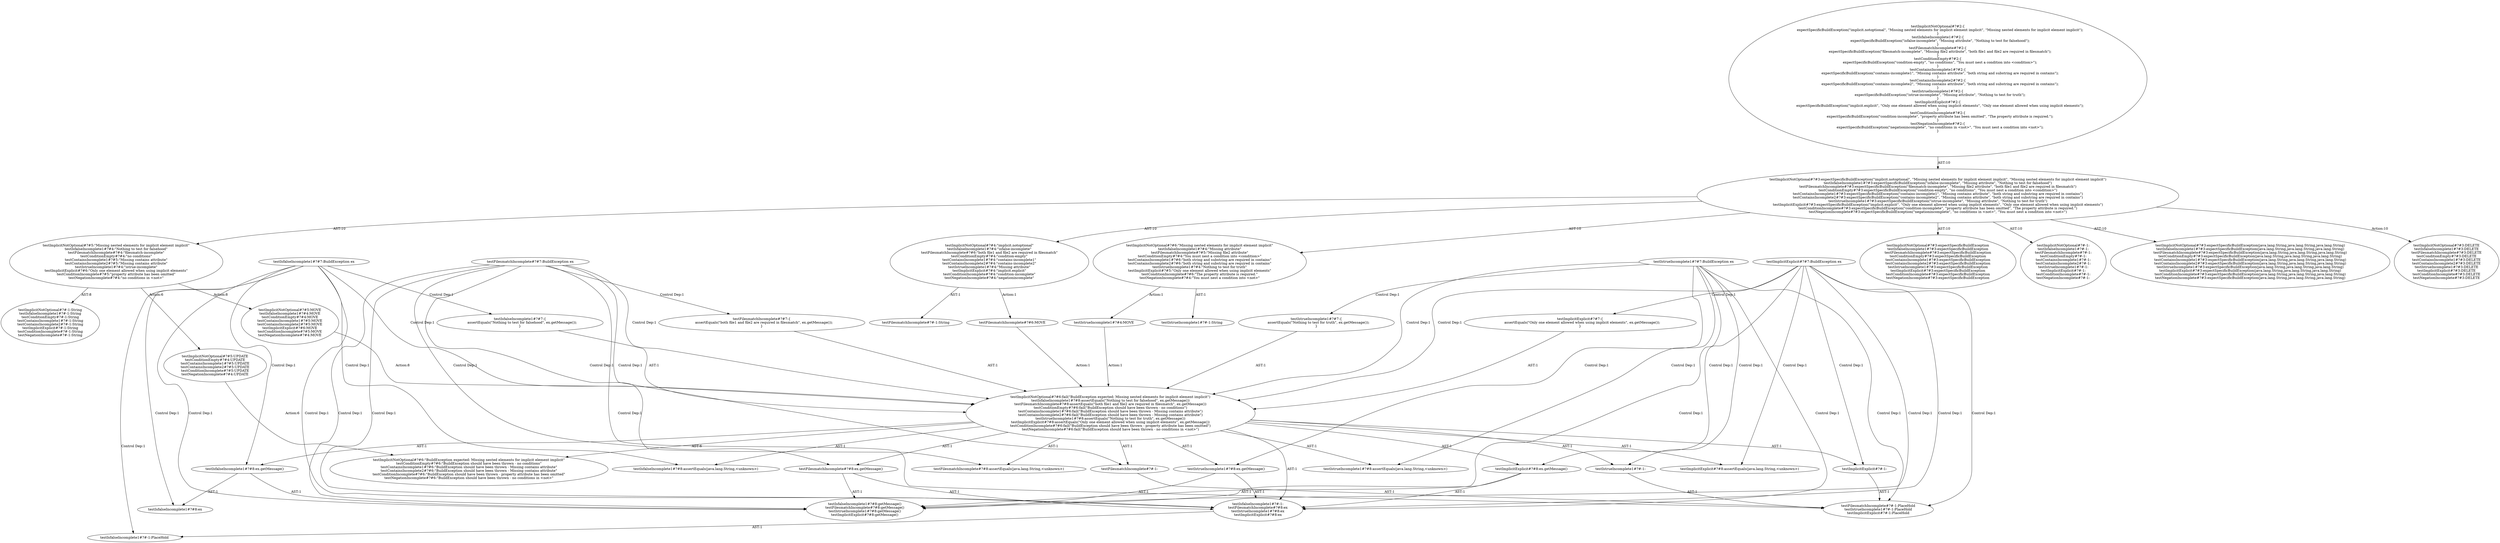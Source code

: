 digraph "Pattern" {
0 [label="testImplicitNotOptional#?#5:UPDATE
testConditionEmpty#?#4:UPDATE
testContainsIncomplete1#?#5:UPDATE
testContainsIncomplete2#?#5:UPDATE
testConditionIncomplete#?#5:UPDATE
testNegationIncomplete#?#4:UPDATE" shape=ellipse]
1 [label="testImplicitNotOptional#?#5:\"Missing nested elements for implicit element implicit\"
testIsfalseIncomplete1#?#4:\"Nothing to test for falsehood\"
testFilesmatchIncomplete#?#4:\"filesmatch-incomplete\"
testConditionEmpty#?#4:\"no conditions\"
testContainsIncomplete1#?#5:\"Missing contains attribute\"
testContainsIncomplete2#?#5:\"Missing contains attribute\"
testIstrueIncomplete1#?#4:\"istrue-incomplete\"
testImplicitExplicit#?#6:\"Only one element allowed when using implicit elements\"
testConditionIncomplete#?#5:\"property attribute has been omitted\"
testNegationIncomplete#?#4:\"no conditions in <not>\"" shape=ellipse]
2 [label="testImplicitNotOptional#?#3:expectSpecificBuildException(\"implicit.notoptional\", \"Missing nested elements for implicit element implicit\", \"Missing nested elements for implicit element implicit\")
testIsfalseIncomplete1#?#3:expectSpecificBuildException(\"isfalse-incomplete\", \"Missing attribute\", \"Nothing to test for falsehood\")
testFilesmatchIncomplete#?#3:expectSpecificBuildException(\"filesmatch-incomplete\", \"Missing file2 attribute\", \"both file1 and file2 are required in filesmatch\")
testConditionEmpty#?#3:expectSpecificBuildException(\"condition-empty\", \"no conditions\", \"You must nest a condition into <condition>\")
testContainsIncomplete1#?#3:expectSpecificBuildException(\"contains-incomplete1\", \"Missing contains attribute\", \"both string and substring are required in contains\")
testContainsIncomplete2#?#3:expectSpecificBuildException(\"contains-incomplete2\", \"Missing contains attribute\", \"both string and substring are required in contains\")
testIstrueIncomplete1#?#3:expectSpecificBuildException(\"istrue-incomplete\", \"Missing attribute\", \"Nothing to test for truth\")
testImplicitExplicit#?#3:expectSpecificBuildException(\"implicit.explicit\", \"Only one element allowed when using implicit elements\", \"Only one element allowed when using implicit elements\")
testConditionIncomplete#?#3:expectSpecificBuildException(\"condition-incomplete\", \"property attribute has been omitted\", \"The property attribute is required.\")
testNegationIncomplete#?#3:expectSpecificBuildException(\"negationincomplete\", \"no conditions in <not>\", \"You must nest a condition into <not>\")" shape=ellipse]
3 [label="testImplicitNotOptional#?#2:\{
    expectSpecificBuildException(\"implicit.notoptional\", \"Missing nested elements for implicit element implicit\", \"Missing nested elements for implicit element implicit\");
\}
testIsfalseIncomplete1#?#2:\{
    expectSpecificBuildException(\"isfalse-incomplete\", \"Missing attribute\", \"Nothing to test for falsehood\");
\}
testFilesmatchIncomplete#?#2:\{
    expectSpecificBuildException(\"filesmatch-incomplete\", \"Missing file2 attribute\", \"both file1 and file2 are required in filesmatch\");
\}
testConditionEmpty#?#2:\{
    expectSpecificBuildException(\"condition-empty\", \"no conditions\", \"You must nest a condition into <condition>\");
\}
testContainsIncomplete1#?#2:\{
    expectSpecificBuildException(\"contains-incomplete1\", \"Missing contains attribute\", \"both string and substring are required in contains\");
\}
testContainsIncomplete2#?#2:\{
    expectSpecificBuildException(\"contains-incomplete2\", \"Missing contains attribute\", \"both string and substring are required in contains\");
\}
testIstrueIncomplete1#?#2:\{
    expectSpecificBuildException(\"istrue-incomplete\", \"Missing attribute\", \"Nothing to test for truth\");
\}
testImplicitExplicit#?#2:\{
    expectSpecificBuildException(\"implicit.explicit\", \"Only one element allowed when using implicit elements\", \"Only one element allowed when using implicit elements\");
\}
testConditionIncomplete#?#2:\{
    expectSpecificBuildException(\"condition-incomplete\", \"property attribute has been omitted\", \"The property attribute is required.\");
\}
testNegationIncomplete#?#2:\{
    expectSpecificBuildException(\"negationincomplete\", \"no conditions in <not>\", \"You must nest a condition into <not>\");
\}" shape=ellipse]
4 [label="testImplicitNotOptional#?#3:expectSpecificBuildException
testIsfalseIncomplete1#?#3:expectSpecificBuildException
testFilesmatchIncomplete#?#3:expectSpecificBuildException
testConditionEmpty#?#3:expectSpecificBuildException
testContainsIncomplete1#?#3:expectSpecificBuildException
testContainsIncomplete2#?#3:expectSpecificBuildException
testIstrueIncomplete1#?#3:expectSpecificBuildException
testImplicitExplicit#?#3:expectSpecificBuildException
testConditionIncomplete#?#3:expectSpecificBuildException
testNegationIncomplete#?#3:expectSpecificBuildException" shape=ellipse]
5 [label="testImplicitNotOptional#?#-1:
testIsfalseIncomplete1#?#-1:
testFilesmatchIncomplete#?#-1:
testConditionEmpty#?#-1:
testContainsIncomplete1#?#-1:
testContainsIncomplete2#?#-1:
testIstrueIncomplete1#?#-1:
testImplicitExplicit#?#-1:
testConditionIncomplete#?#-1:
testNegationIncomplete#?#-1:" shape=ellipse]
6 [label="testImplicitNotOptional#?#3:expectSpecificBuildException(java.lang.String,java.lang.String,java.lang.String)
testIsfalseIncomplete1#?#3:expectSpecificBuildException(java.lang.String,java.lang.String,java.lang.String)
testFilesmatchIncomplete#?#3:expectSpecificBuildException(java.lang.String,java.lang.String,java.lang.String)
testConditionEmpty#?#3:expectSpecificBuildException(java.lang.String,java.lang.String,java.lang.String)
testContainsIncomplete1#?#3:expectSpecificBuildException(java.lang.String,java.lang.String,java.lang.String)
testContainsIncomplete2#?#3:expectSpecificBuildException(java.lang.String,java.lang.String,java.lang.String)
testIstrueIncomplete1#?#3:expectSpecificBuildException(java.lang.String,java.lang.String,java.lang.String)
testImplicitExplicit#?#3:expectSpecificBuildException(java.lang.String,java.lang.String,java.lang.String)
testConditionIncomplete#?#3:expectSpecificBuildException(java.lang.String,java.lang.String,java.lang.String)
testNegationIncomplete#?#3:expectSpecificBuildException(java.lang.String,java.lang.String,java.lang.String)" shape=ellipse]
7 [label="testImplicitNotOptional#?#4:\"implicit.notoptional\"
testIsfalseIncomplete1#?#4:\"isfalse-incomplete\"
testFilesmatchIncomplete#?#6:\"both file1 and file2 are required in filesmatch\"
testConditionEmpty#?#4:\"condition-empty\"
testContainsIncomplete1#?#4:\"contains-incomplete1\"
testContainsIncomplete2#?#4:\"contains-incomplete2\"
testIstrueIncomplete1#?#4:\"Missing attribute\"
testImplicitExplicit#?#4:\"implicit.explicit\"
testConditionIncomplete#?#4:\"condition-incomplete\"
testNegationIncomplete#?#4:\"negationincomplete\"" shape=ellipse]
8 [label="testImplicitNotOptional#?#6:\"Missing nested elements for implicit element implicit\"
testIsfalseIncomplete1#?#4:\"Missing attribute\"
testFilesmatchIncomplete#?#5:\"Missing file2 attribute\"
testConditionEmpty#?#4:\"You must nest a condition into <condition>\"
testContainsIncomplete1#?#6:\"both string and substring are required in contains\"
testContainsIncomplete2#?#6:\"both string and substring are required in contains\"
testIstrueIncomplete1#?#4:\"Nothing to test for truth\"
testImplicitExplicit#?#5:\"Only one element allowed when using implicit elements\"
testConditionIncomplete#?#6:\"The property attribute is required.\"
testNegationIncomplete#?#4:\"You must nest a condition into <not>\"" shape=ellipse]
9 [label="testImplicitNotOptional#?#3:DELETE
testIsfalseIncomplete1#?#3:DELETE
testFilesmatchIncomplete#?#3:DELETE
testConditionEmpty#?#3:DELETE
testContainsIncomplete1#?#3:DELETE
testContainsIncomplete2#?#3:DELETE
testIstrueIncomplete1#?#3:DELETE
testImplicitExplicit#?#3:DELETE
testConditionIncomplete#?#3:DELETE
testNegationIncomplete#?#3:DELETE" shape=ellipse]
10 [label="testImplicitNotOptional#?#-1:String
testIsfalseIncomplete1#?#-1:String
testConditionEmpty#?#-1:String
testContainsIncomplete1#?#-1:String
testContainsIncomplete2#?#-1:String
testImplicitExplicit#?#-1:String
testConditionIncomplete#?#-1:String
testNegationIncomplete#?#-1:String" shape=ellipse]
11 [label="testImplicitNotOptional#?#5:MOVE
testIsfalseIncomplete1#?#4:MOVE
testConditionEmpty#?#4:MOVE
testContainsIncomplete1#?#5:MOVE
testContainsIncomplete2#?#5:MOVE
testImplicitExplicit#?#6:MOVE
testConditionIncomplete#?#5:MOVE
testNegationIncomplete#?#4:MOVE" shape=ellipse]
12 [label="testImplicitNotOptional#?#6:fail(\"BuildException expected: Missing nested elements for implicit element implicit\")
testIsfalseIncomplete1#?#8:assertEquals(\"Nothing to test for falsehood\", ex.getMessage())
testFilesmatchIncomplete#?#8:assertEquals(\"both file1 and file2 are required in filesmatch\", ex.getMessage())
testConditionEmpty#?#6:fail(\"BuildException should have been thrown - no conditions\")
testContainsIncomplete1#?#6:fail(\"BuildException should have been thrown - Missing contains attribute\")
testContainsIncomplete2#?#6:fail(\"BuildException should have been thrown - Missing contains attribute\")
testIstrueIncomplete1#?#8:assertEquals(\"Nothing to test for truth\", ex.getMessage())
testImplicitExplicit#?#8:assertEquals(\"Only one element allowed when using implicit elements\", ex.getMessage())
testConditionIncomplete#?#6:fail(\"BuildException should have been thrown - property attribute has been omitted\")
testNegationIncomplete#?#6:fail(\"BuildException should have been thrown - no conditions in <not>\")" shape=ellipse]
13 [label="testImplicitNotOptional#?#6:\"BuildException expected: Missing nested elements for implicit element implicit\"
testConditionEmpty#?#6:\"BuildException should have been thrown - no conditions\"
testContainsIncomplete1#?#6:\"BuildException should have been thrown - Missing contains attribute\"
testContainsIncomplete2#?#6:\"BuildException should have been thrown - Missing contains attribute\"
testConditionIncomplete#?#6:\"BuildException should have been thrown - property attribute has been omitted\"
testNegationIncomplete#?#6:\"BuildException should have been thrown - no conditions in <not>\"" shape=ellipse]
14 [label="testIsfalseIncomplete1#?#8:getMessage()
testFilesmatchIncomplete#?#8:getMessage()
testIstrueIncomplete1#?#8:getMessage()
testImplicitExplicit#?#8:getMessage()" shape=ellipse]
15 [label="testIsfalseIncomplete1#?#8:assertEquals(java.lang.String,<unknown>)" shape=ellipse]
16 [label="testIsfalseIncomplete1#?#7:\{
    assertEquals(\"Nothing to test for falsehood\", ex.getMessage());
\}" shape=ellipse]
17 [label="testIsfalseIncomplete1#?#-1:
testFilesmatchIncomplete#?#8:ex
testIstrueIncomplete1#?#8:ex
testImplicitExplicit#?#8:ex" shape=ellipse]
18 [label="testIsfalseIncomplete1#?#7:BuildException ex" shape=ellipse]
19 [label="testIsfalseIncomplete1#?#-1:PlaceHold" shape=ellipse]
20 [label="testIsfalseIncomplete1#?#8:ex.getMessage()" shape=ellipse]
21 [label="testIsfalseIncomplete1#?#8:ex" shape=ellipse]
22 [label="testFilesmatchIncomplete#?#7:\{
    assertEquals(\"both file1 and file2 are required in filesmatch\", ex.getMessage());
\}" shape=ellipse]
23 [label="testFilesmatchIncomplete#?#-1:String" shape=ellipse]
24 [label="testFilesmatchIncomplete#?#6:MOVE" shape=ellipse]
25 [label="testFilesmatchIncomplete#?#8:ex.getMessage()" shape=ellipse]
26 [label="testFilesmatchIncomplete#?#-1:PlaceHold
testIstrueIncomplete1#?#-1:PlaceHold
testImplicitExplicit#?#-1:PlaceHold" shape=ellipse]
27 [label="testFilesmatchIncomplete#?#7:BuildException ex" shape=ellipse]
28 [label="testFilesmatchIncomplete#?#-1:" shape=ellipse]
29 [label="testFilesmatchIncomplete#?#8:assertEquals(java.lang.String,<unknown>)" shape=ellipse]
30 [label="testIstrueIncomplete1#?#7:BuildException ex" shape=ellipse]
31 [label="testIstrueIncomplete1#?#8:assertEquals(java.lang.String,<unknown>)" shape=ellipse]
32 [label="testIstrueIncomplete1#?#4:MOVE" shape=ellipse]
33 [label="testIstrueIncomplete1#?#8:ex.getMessage()" shape=ellipse]
34 [label="testIstrueIncomplete1#?#7:\{
    assertEquals(\"Nothing to test for truth\", ex.getMessage());
\}" shape=ellipse]
35 [label="testIstrueIncomplete1#?#-1:" shape=ellipse]
36 [label="testIstrueIncomplete1#?#-1:String" shape=ellipse]
37 [label="testImplicitExplicit#?#7:BuildException ex" shape=ellipse]
38 [label="testImplicitExplicit#?#8:assertEquals(java.lang.String,<unknown>)" shape=ellipse]
39 [label="testImplicitExplicit#?#8:ex.getMessage()" shape=ellipse]
40 [label="testImplicitExplicit#?#-1:" shape=ellipse]
41 [label="testImplicitExplicit#?#7:\{
    assertEquals(\"Only one element allowed when using implicit elements\", ex.getMessage());
\}" shape=ellipse]
0 -> 13 [label="Action:6"];
1 -> 0 [label="Action:6"];
1 -> 10 [label="AST:8"];
1 -> 11 [label="Action:8"];
2 -> 1 [label="AST:10"];
2 -> 4 [label="AST:10"];
2 -> 5 [label="AST:10"];
2 -> 6 [label="AST:10"];
2 -> 7 [label="AST:10"];
2 -> 8 [label="AST:10"];
2 -> 9 [label="Action:10"];
3 -> 2 [label="AST:10"];
7 -> 23 [label="AST:1"];
7 -> 24 [label="Action:1"];
8 -> 32 [label="Action:1"];
8 -> 36 [label="AST:1"];
11 -> 12 [label="Action:8"];
12 -> 13 [label="AST:6"];
12 -> 15 [label="AST:1"];
12 -> 17 [label="AST:1"];
12 -> 20 [label="AST:1"];
12 -> 25 [label="AST:1"];
12 -> 28 [label="AST:1"];
12 -> 29 [label="AST:1"];
12 -> 31 [label="AST:1"];
12 -> 33 [label="AST:1"];
12 -> 35 [label="AST:1"];
12 -> 38 [label="AST:1"];
12 -> 39 [label="AST:1"];
12 -> 40 [label="AST:1"];
16 -> 12 [label="AST:1"];
17 -> 19 [label="AST:1"];
18 -> 14 [label="Control Dep:1"];
18 -> 15 [label="Control Dep:1"];
18 -> 16 [label="Control Dep:1"];
18 -> 17 [label="Control Dep:1"];
18 -> 12 [label="Control Dep:1"];
18 -> 19 [label="Control Dep:1"];
18 -> 20 [label="Control Dep:1"];
18 -> 21 [label="Control Dep:1"];
20 -> 14 [label="AST:1"];
20 -> 21 [label="AST:1"];
22 -> 12 [label="AST:1"];
24 -> 12 [label="Action:1"];
25 -> 17 [label="AST:1"];
25 -> 14 [label="AST:1"];
27 -> 22 [label="Control Dep:1"];
27 -> 25 [label="Control Dep:1"];
27 -> 26 [label="Control Dep:1"];
27 -> 12 [label="Control Dep:1"];
27 -> 29 [label="Control Dep:1"];
27 -> 28 [label="Control Dep:1"];
27 -> 14 [label="Control Dep:1"];
27 -> 17 [label="Control Dep:1"];
28 -> 26 [label="AST:1"];
30 -> 34 [label="Control Dep:1"];
30 -> 12 [label="Control Dep:1"];
30 -> 31 [label="Control Dep:1"];
30 -> 35 [label="Control Dep:1"];
30 -> 26 [label="Control Dep:1"];
30 -> 33 [label="Control Dep:1"];
30 -> 14 [label="Control Dep:1"];
30 -> 17 [label="Control Dep:1"];
32 -> 12 [label="Action:1"];
33 -> 17 [label="AST:1"];
33 -> 14 [label="AST:1"];
34 -> 12 [label="AST:1"];
35 -> 26 [label="AST:1"];
37 -> 41 [label="Control Dep:1"];
37 -> 12 [label="Control Dep:1"];
37 -> 38 [label="Control Dep:1"];
37 -> 40 [label="Control Dep:1"];
37 -> 26 [label="Control Dep:1"];
37 -> 39 [label="Control Dep:1"];
37 -> 14 [label="Control Dep:1"];
37 -> 17 [label="Control Dep:1"];
39 -> 17 [label="AST:1"];
39 -> 14 [label="AST:1"];
40 -> 26 [label="AST:1"];
41 -> 12 [label="AST:1"];
}
